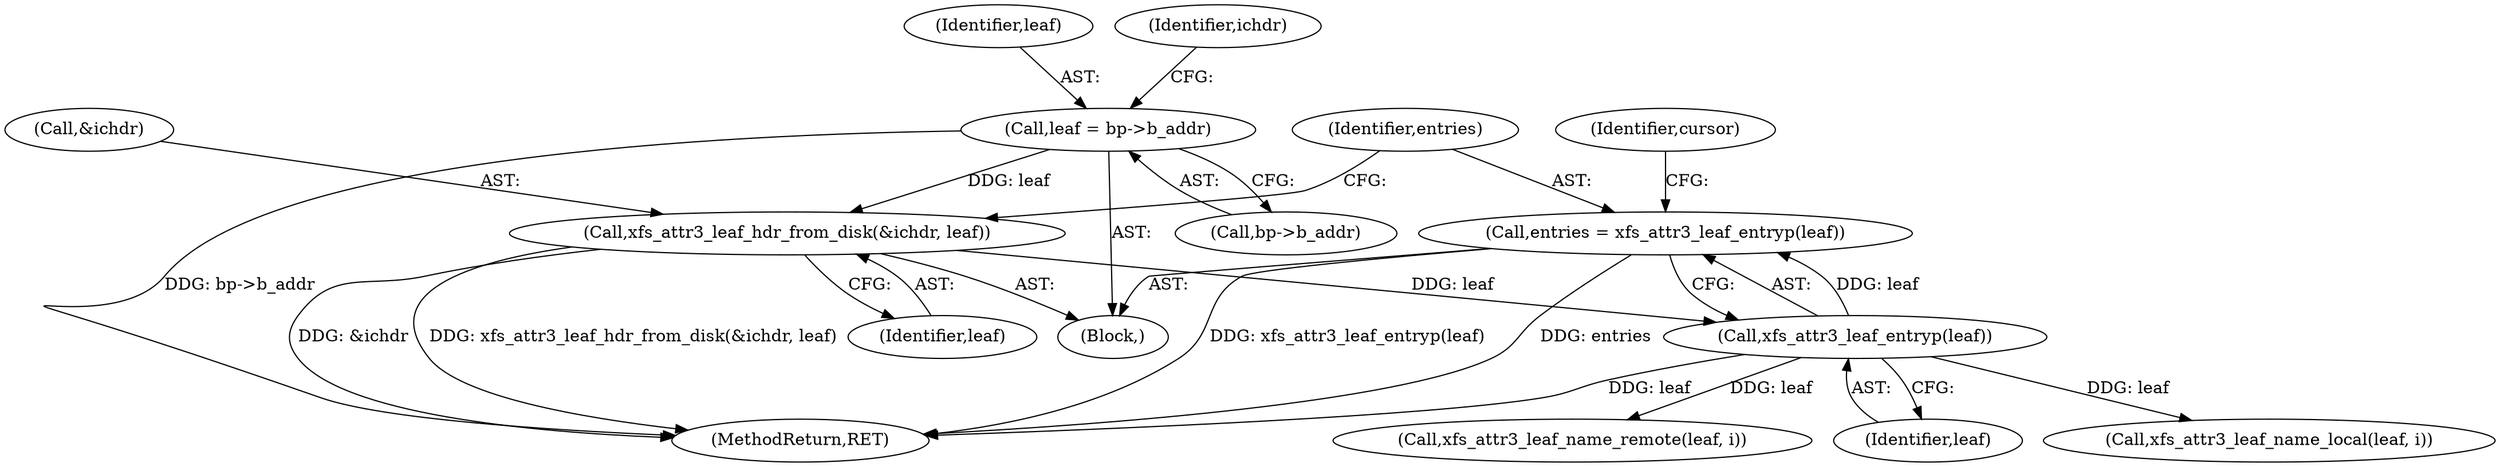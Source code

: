 digraph "0_linux_8275cdd0e7ac550dcce2b3ef6d2fb3b808c1ae59_7@pointer" {
"1000125" [label="(Call,entries = xfs_attr3_leaf_entryp(leaf))"];
"1000127" [label="(Call,xfs_attr3_leaf_entryp(leaf))"];
"1000121" [label="(Call,xfs_attr3_leaf_hdr_from_disk(&ichdr, leaf))"];
"1000116" [label="(Call,leaf = bp->b_addr)"];
"1000116" [label="(Call,leaf = bp->b_addr)"];
"1000121" [label="(Call,xfs_attr3_leaf_hdr_from_disk(&ichdr, leaf))"];
"1000117" [label="(Identifier,leaf)"];
"1000128" [label="(Identifier,leaf)"];
"1000474" [label="(MethodReturn,RET)"];
"1000122" [label="(Call,&ichdr)"];
"1000293" [label="(Call,xfs_attr3_leaf_name_local(leaf, i))"];
"1000125" [label="(Call,entries = xfs_attr3_leaf_entryp(leaf))"];
"1000126" [label="(Identifier,entries)"];
"1000123" [label="(Identifier,ichdr)"];
"1000118" [label="(Call,bp->b_addr)"];
"1000127" [label="(Call,xfs_attr3_leaf_entryp(leaf))"];
"1000124" [label="(Identifier,leaf)"];
"1000106" [label="(Block,)"];
"1000130" [label="(Identifier,cursor)"];
"1000332" [label="(Call,xfs_attr3_leaf_name_remote(leaf, i))"];
"1000125" -> "1000106"  [label="AST: "];
"1000125" -> "1000127"  [label="CFG: "];
"1000126" -> "1000125"  [label="AST: "];
"1000127" -> "1000125"  [label="AST: "];
"1000130" -> "1000125"  [label="CFG: "];
"1000125" -> "1000474"  [label="DDG: entries"];
"1000125" -> "1000474"  [label="DDG: xfs_attr3_leaf_entryp(leaf)"];
"1000127" -> "1000125"  [label="DDG: leaf"];
"1000127" -> "1000128"  [label="CFG: "];
"1000128" -> "1000127"  [label="AST: "];
"1000127" -> "1000474"  [label="DDG: leaf"];
"1000121" -> "1000127"  [label="DDG: leaf"];
"1000127" -> "1000293"  [label="DDG: leaf"];
"1000127" -> "1000332"  [label="DDG: leaf"];
"1000121" -> "1000106"  [label="AST: "];
"1000121" -> "1000124"  [label="CFG: "];
"1000122" -> "1000121"  [label="AST: "];
"1000124" -> "1000121"  [label="AST: "];
"1000126" -> "1000121"  [label="CFG: "];
"1000121" -> "1000474"  [label="DDG: xfs_attr3_leaf_hdr_from_disk(&ichdr, leaf)"];
"1000121" -> "1000474"  [label="DDG: &ichdr"];
"1000116" -> "1000121"  [label="DDG: leaf"];
"1000116" -> "1000106"  [label="AST: "];
"1000116" -> "1000118"  [label="CFG: "];
"1000117" -> "1000116"  [label="AST: "];
"1000118" -> "1000116"  [label="AST: "];
"1000123" -> "1000116"  [label="CFG: "];
"1000116" -> "1000474"  [label="DDG: bp->b_addr"];
}
